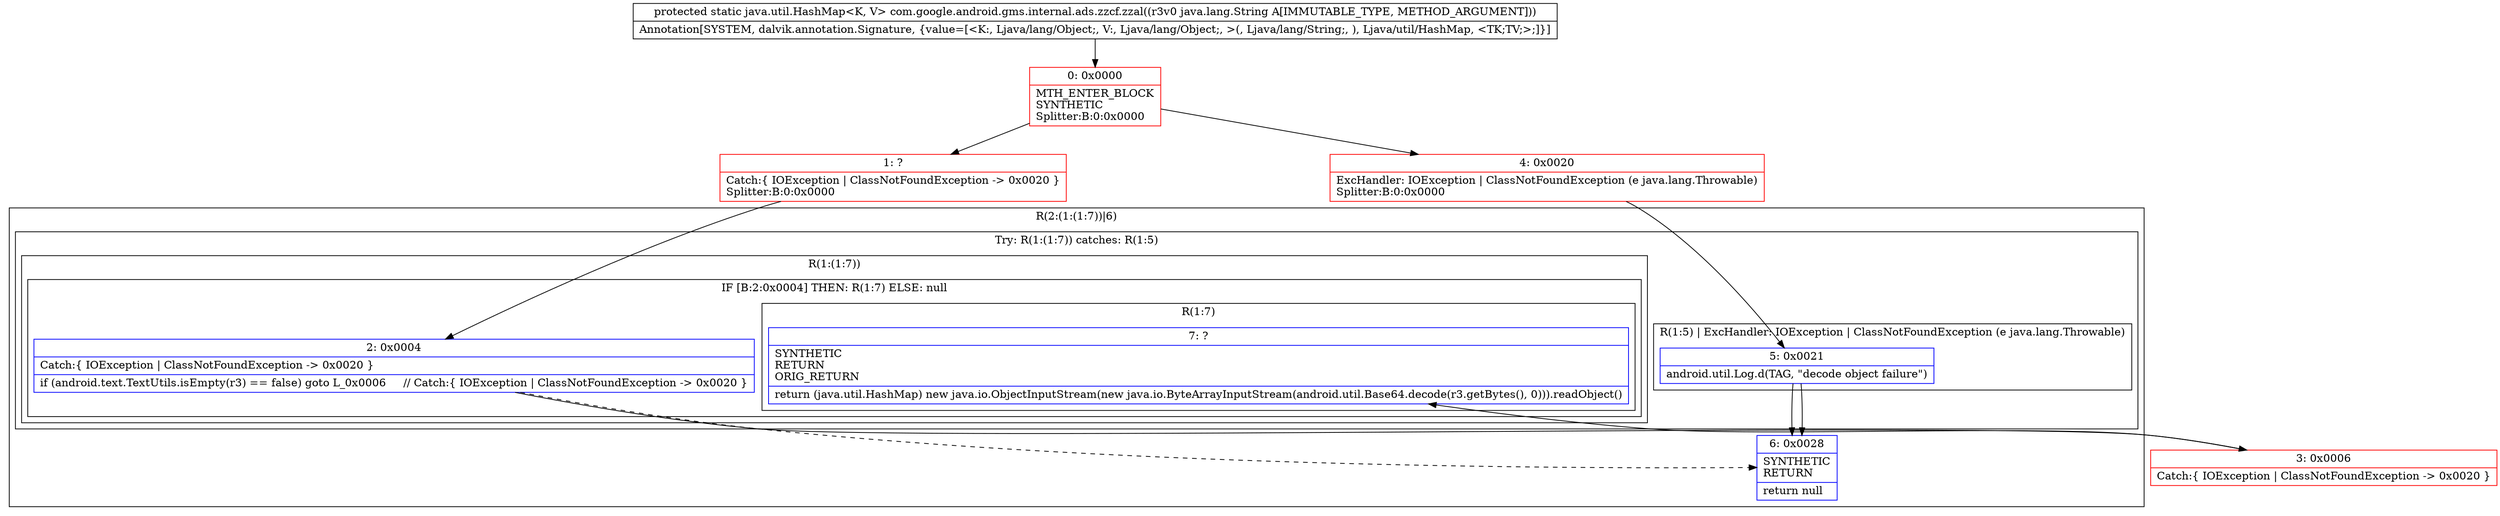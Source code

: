 digraph "CFG forcom.google.android.gms.internal.ads.zzcf.zzal(Ljava\/lang\/String;)Ljava\/util\/HashMap;" {
subgraph cluster_Region_901079652 {
label = "R(2:(1:(1:7))|6)";
node [shape=record,color=blue];
subgraph cluster_TryCatchRegion_1734570882 {
label = "Try: R(1:(1:7)) catches: R(1:5)";
node [shape=record,color=blue];
subgraph cluster_Region_351839754 {
label = "R(1:(1:7))";
node [shape=record,color=blue];
subgraph cluster_IfRegion_1640376247 {
label = "IF [B:2:0x0004] THEN: R(1:7) ELSE: null";
node [shape=record,color=blue];
Node_2 [shape=record,label="{2\:\ 0x0004|Catch:\{ IOException \| ClassNotFoundException \-\> 0x0020 \}\l|if (android.text.TextUtils.isEmpty(r3) == false) goto L_0x0006     \/\/ Catch:\{ IOException \| ClassNotFoundException \-\> 0x0020 \}\l}"];
subgraph cluster_Region_2139021225 {
label = "R(1:7)";
node [shape=record,color=blue];
Node_7 [shape=record,label="{7\:\ ?|SYNTHETIC\lRETURN\lORIG_RETURN\l|return (java.util.HashMap) new java.io.ObjectInputStream(new java.io.ByteArrayInputStream(android.util.Base64.decode(r3.getBytes(), 0))).readObject()\l}"];
}
}
}
subgraph cluster_Region_66935975 {
label = "R(1:5) | ExcHandler: IOException \| ClassNotFoundException (e java.lang.Throwable)\l";
node [shape=record,color=blue];
Node_5 [shape=record,label="{5\:\ 0x0021|android.util.Log.d(TAG, \"decode object failure\")\l}"];
}
}
Node_6 [shape=record,label="{6\:\ 0x0028|SYNTHETIC\lRETURN\l|return null\l}"];
}
subgraph cluster_Region_66935975 {
label = "R(1:5) | ExcHandler: IOException \| ClassNotFoundException (e java.lang.Throwable)\l";
node [shape=record,color=blue];
Node_5 [shape=record,label="{5\:\ 0x0021|android.util.Log.d(TAG, \"decode object failure\")\l}"];
}
Node_0 [shape=record,color=red,label="{0\:\ 0x0000|MTH_ENTER_BLOCK\lSYNTHETIC\lSplitter:B:0:0x0000\l}"];
Node_1 [shape=record,color=red,label="{1\:\ ?|Catch:\{ IOException \| ClassNotFoundException \-\> 0x0020 \}\lSplitter:B:0:0x0000\l}"];
Node_3 [shape=record,color=red,label="{3\:\ 0x0006|Catch:\{ IOException \| ClassNotFoundException \-\> 0x0020 \}\l}"];
Node_4 [shape=record,color=red,label="{4\:\ 0x0020|ExcHandler: IOException \| ClassNotFoundException (e java.lang.Throwable)\lSplitter:B:0:0x0000\l}"];
MethodNode[shape=record,label="{protected static java.util.HashMap\<K, V\> com.google.android.gms.internal.ads.zzcf.zzal((r3v0 java.lang.String A[IMMUTABLE_TYPE, METHOD_ARGUMENT]))  | Annotation[SYSTEM, dalvik.annotation.Signature, \{value=[\<K:, Ljava\/lang\/Object;, V:, Ljava\/lang\/Object;, \>(, Ljava\/lang\/String;, ), Ljava\/util\/HashMap, \<TK;TV;\>;]\}]\l}"];
MethodNode -> Node_0;
Node_2 -> Node_3;
Node_2 -> Node_6[style=dashed];
Node_5 -> Node_6;
Node_5 -> Node_6;
Node_0 -> Node_1;
Node_0 -> Node_4;
Node_1 -> Node_2;
Node_3 -> Node_7;
Node_4 -> Node_5;
}

